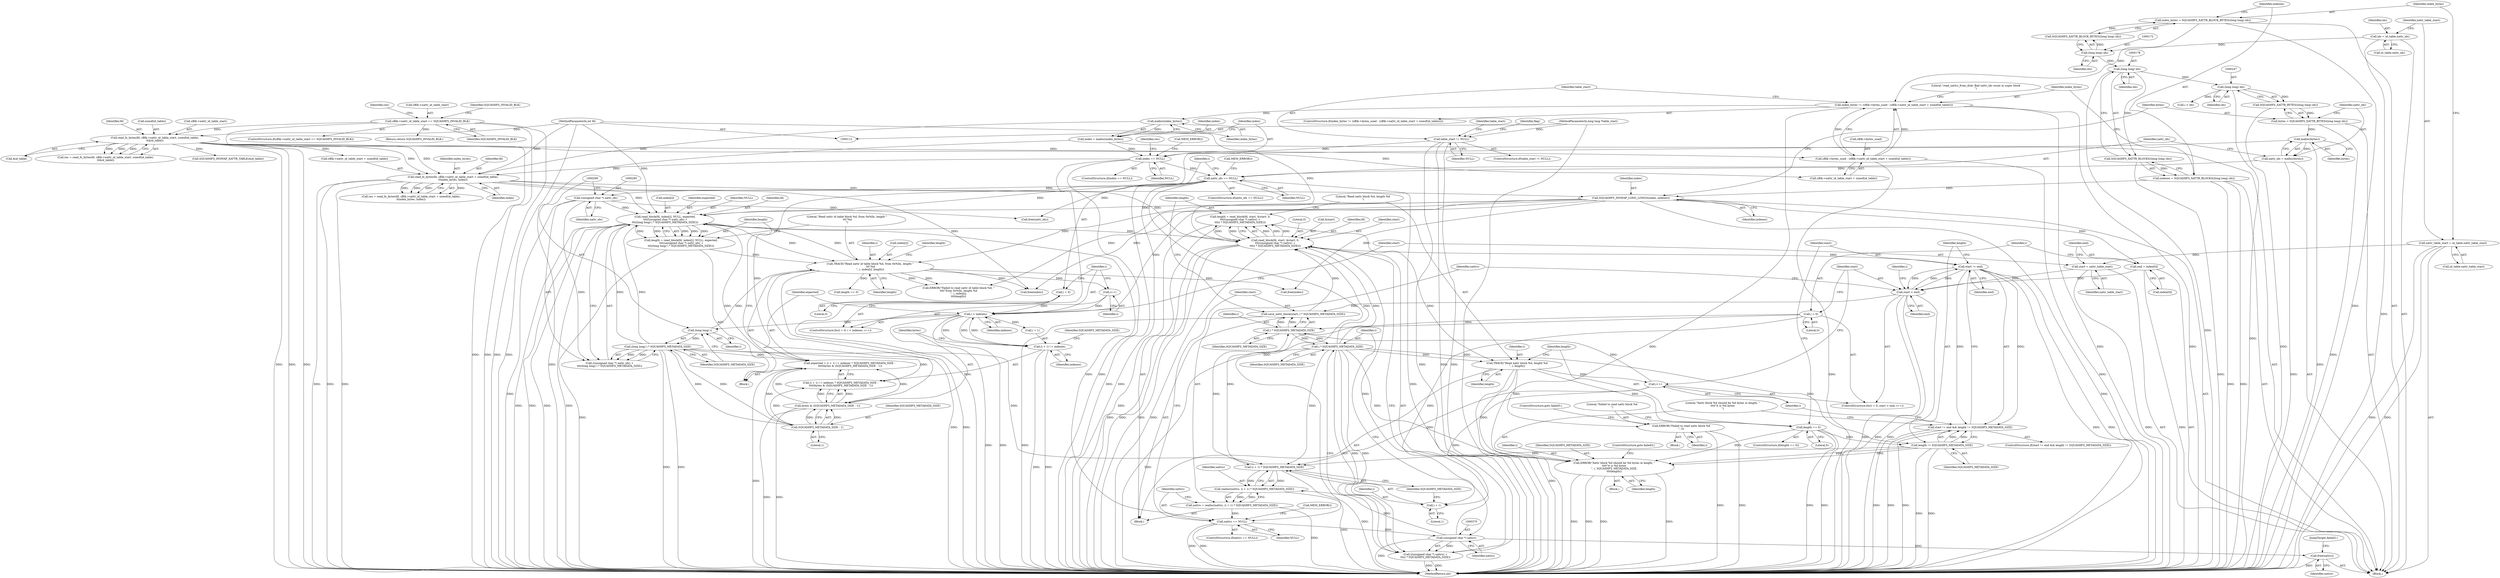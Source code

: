 digraph "0_squashfs-tools_f95864afe8833fe3ad782d714b41378e860977b1@integer" {
"1000360" [label="(Call,length = read_block(fd, start, &start, 0,\n\t\t\t((unsigned char *) xattrs) +\n\t\t\t(i * SQUASHFS_METADATA_SIZE)))"];
"1000362" [label="(Call,read_block(fd, start, &start, 0,\n\t\t\t((unsigned char *) xattrs) +\n\t\t\t(i * SQUASHFS_METADATA_SIZE)))"];
"1000286" [label="(Call,read_block(fd, index[i], NULL, expected,\n \t\t\t((unsigned char *) xattr_ids) +\n\t\t\t((long long) i * SQUASHFS_METADATA_SIZE)))"];
"1000225" [label="(Call,read_fs_bytes(fd, sBlk->xattr_id_table_start + sizeof(id_table),\n\t\tindex_bytes, index))"];
"1000140" [label="(Call,read_fs_bytes(fd, sBlk->xattr_id_table_start, sizeof(id_table),\n\t\t&id_table))"];
"1000113" [label="(MethodParameterIn,int fd)"];
"1000131" [label="(Call,sBlk->xattr_id_table_start == SQUASHFS_INVALID_BLK)"];
"1000216" [label="(Call,malloc(index_bytes))"];
"1000181" [label="(Call,index_bytes != (sBlk->bytes_used - (sBlk->xattr_id_table_start + sizeof(id_table))))"];
"1000168" [label="(Call,index_bytes = SQUASHFS_XATTR_BLOCK_BYTES((long long) ids))"];
"1000170" [label="(Call,SQUASHFS_XATTR_BLOCK_BYTES((long long) ids))"];
"1000171" [label="(Call,(long long) ids)"];
"1000158" [label="(Call,ids = id_table.xattr_ids)"];
"1000183" [label="(Call,sBlk->bytes_used - (sBlk->xattr_id_table_start + sizeof(id_table)))"];
"1000219" [label="(Call,index == NULL)"];
"1000214" [label="(Call,index = malloc(index_bytes))"];
"1000199" [label="(Call,table_start != NULL)"];
"1000116" [label="(MethodParameterIn,long long *table_start)"];
"1000302" [label="(Call,TRACE(\"Read xattr id table block %d, from 0x%llx, length \"\n \t\t\t\"%d\n\", i, index[i], length))"];
"1000298" [label="(Call,(long long) i)"];
"1000262" [label="(Call,i < indexes)"];
"1000259" [label="(Call,i = 0)"];
"1000265" [label="(Call,i++)"];
"1000272" [label="(Call,(i + 1) != indexes)"];
"1000240" [label="(Call,SQUASHFS_INSWAP_LONG_LONGS(index, indexes))"];
"1000174" [label="(Call,indexes = SQUASHFS_XATTR_BLOCKS((long long) ids))"];
"1000176" [label="(Call,SQUASHFS_XATTR_BLOCKS((long long) ids))"];
"1000177" [label="(Call,(long long) ids)"];
"1000284" [label="(Call,length = read_block(fd, index[i], NULL, expected,\n \t\t\t((unsigned char *) xattr_ids) +\n\t\t\t((long long) i * SQUASHFS_METADATA_SIZE)))"];
"1000254" [label="(Call,xattr_ids == NULL)"];
"1000249" [label="(Call,xattr_ids = malloc(bytes))"];
"1000251" [label="(Call,malloc(bytes))"];
"1000243" [label="(Call,bytes = SQUASHFS_XATTR_BYTES((long long) ids))"];
"1000245" [label="(Call,SQUASHFS_XATTR_BYTES((long long) ids))"];
"1000246" [label="(Call,(long long) ids)"];
"1000269" [label="(Call,expected = (i + 1) != indexes ? SQUASHFS_METADATA_SIZE :\n \t\t\t\t\tbytes & (SQUASHFS_METADATA_SIZE - 1))"];
"1000297" [label="(Call,(long long) i * SQUASHFS_METADATA_SIZE)"];
"1000280" [label="(Call,SQUASHFS_METADATA_SIZE - 1)"];
"1000278" [label="(Call,bytes & (SQUASHFS_METADATA_SIZE - 1))"];
"1000294" [label="(Call,(unsigned char *) xattr_ids)"];
"1000355" [label="(Call,save_xattr_block(start, i * SQUASHFS_METADATA_SIZE))"];
"1000334" [label="(Call,start < end)"];
"1000322" [label="(Call,start = xattr_table_start)"];
"1000163" [label="(Call,xattr_table_start = id_table.xattr_table_start)"];
"1000390" [label="(Call,start != end)"];
"1000325" [label="(Call,end = index[0])"];
"1000357" [label="(Call,i * SQUASHFS_METADATA_SIZE)"];
"1000331" [label="(Call,i = 0)"];
"1000337" [label="(Call,i++)"];
"1000375" [label="(Call,TRACE(\"Read xattr block %d, length %d\n\", i, length))"];
"1000372" [label="(Call,i * SQUASHFS_METADATA_SIZE)"];
"1000360" [label="(Call,length = read_block(fd, start, &start, 0,\n\t\t\t((unsigned char *) xattrs) +\n\t\t\t(i * SQUASHFS_METADATA_SIZE)))"];
"1000345" [label="(Call,(i + 1) * SQUASHFS_METADATA_SIZE)"];
"1000393" [label="(Call,length != SQUASHFS_METADATA_SIZE)"];
"1000380" [label="(Call,length == 0)"];
"1000369" [label="(Call,(unsigned char *) xattrs)"];
"1000351" [label="(Call,xattrs == NULL)"];
"1000341" [label="(Call,xattrs = realloc(xattrs, (i + 1) * SQUASHFS_METADATA_SIZE))"];
"1000343" [label="(Call,realloc(xattrs, (i + 1) * SQUASHFS_METADATA_SIZE))"];
"1000389" [label="(Call,start != end && length != SQUASHFS_METADATA_SIZE)"];
"1000368" [label="(Call,((unsigned char *) xattrs) +\n\t\t\t(i * SQUASHFS_METADATA_SIZE))"];
"1000422" [label="(Call,free(xattrs))"];
"1000397" [label="(Call,ERROR(\"Xattr block %d should be %d bytes in length, \"\n\t\t\t\t\"it is %d bytes\n\", i, SQUASHFS_METADATA_SIZE,\n\t\t\t\tlength))"];
"1000346" [label="(Call,i + 1)"];
"1000384" [label="(Call,ERROR(\"Failed to read xattr block %d\n\", i))"];
"1000183" [label="(Call,sBlk->bytes_used - (sBlk->xattr_id_table_start + sizeof(id_table)))"];
"1000173" [label="(Identifier,ids)"];
"1000179" [label="(Identifier,ids)"];
"1000168" [label="(Call,index_bytes = SQUASHFS_XATTR_BLOCK_BYTES((long long) ids))"];
"1000169" [label="(Identifier,index_bytes)"];
"1000223" [label="(Call,res = read_fs_bytes(fd, sBlk->xattr_id_table_start + sizeof(id_table),\n\t\tindex_bytes, index))"];
"1000137" [label="(Identifier,SQUASHFS_INVALID_BLK)"];
"1000159" [label="(Identifier,ids)"];
"1000141" [label="(Identifier,fd)"];
"1000432" [label="(MethodReturn,int)"];
"1000296" [label="(Identifier,xattr_ids)"];
"1000383" [label="(Block,)"];
"1000343" [label="(Call,realloc(xattrs, (i + 1) * SQUASHFS_METADATA_SIZE))"];
"1000302" [label="(Call,TRACE(\"Read xattr id table block %d, from 0x%llx, length \"\n \t\t\t\"%d\n\", i, index[i], length))"];
"1000140" [label="(Call,read_fs_bytes(fd, sBlk->xattr_id_table_start, sizeof(id_table),\n\t\t&id_table))"];
"1000130" [label="(ControlStructure,if(sBlk->xattr_id_table_start == SQUASHFS_INVALID_BLK))"];
"1000220" [label="(Identifier,index)"];
"1000311" [label="(Identifier,length)"];
"1000272" [label="(Call,(i + 1) != indexes)"];
"1000324" [label="(Identifier,xattr_table_start)"];
"1000378" [label="(Identifier,length)"];
"1000187" [label="(Call,sBlk->xattr_id_table_start + sizeof(id_table))"];
"1000244" [label="(Identifier,bytes)"];
"1000345" [label="(Call,(i + 1) * SQUASHFS_METADATA_SIZE)"];
"1000399" [label="(Identifier,i)"];
"1000417" [label="(Call,free(index))"];
"1000351" [label="(Call,xattrs == NULL)"];
"1000330" [label="(ControlStructure,for(i = 0; start < end; i++))"];
"1000400" [label="(Identifier,SQUASHFS_METADATA_SIZE)"];
"1000304" [label="(Identifier,i)"];
"1000139" [label="(Identifier,res)"];
"1000407" [label="(Call,i < ids)"];
"1000147" [label="(Call,&id_table)"];
"1000287" [label="(Identifier,fd)"];
"1000334" [label="(Call,start < end)"];
"1000371" [label="(Identifier,xattrs)"];
"1000348" [label="(Literal,1)"];
"1000373" [label="(Identifier,i)"];
"1000273" [label="(Call,i + 1)"];
"1000335" [label="(Identifier,start)"];
"1000263" [label="(Identifier,i)"];
"1000199" [label="(Call,table_start != NULL)"];
"1000281" [label="(Identifier,SQUASHFS_METADATA_SIZE)"];
"1000323" [label="(Identifier,start)"];
"1000288" [label="(Call,index[i])"];
"1000280" [label="(Call,SQUASHFS_METADATA_SIZE - 1)"];
"1000393" [label="(Call,length != SQUASHFS_METADATA_SIZE)"];
"1000395" [label="(Identifier,SQUASHFS_METADATA_SIZE)"];
"1000226" [label="(Identifier,fd)"];
"1000131" [label="(Call,sBlk->xattr_id_table_start == SQUASHFS_INVALID_BLK)"];
"1000242" [label="(Identifier,indexes)"];
"1000391" [label="(Identifier,start)"];
"1000117" [label="(Block,)"];
"1000276" [label="(Identifier,indexes)"];
"1000221" [label="(Identifier,NULL)"];
"1000298" [label="(Call,(long long) i)"];
"1000285" [label="(Identifier,length)"];
"1000175" [label="(Identifier,indexes)"];
"1000337" [label="(Call,i++)"];
"1000357" [label="(Call,i * SQUASHFS_METADATA_SIZE)"];
"1000325" [label="(Call,end = index[0])"];
"1000171" [label="(Call,(long long) ids)"];
"1000163" [label="(Call,xattr_table_start = id_table.xattr_table_start)"];
"1000181" [label="(Call,index_bytes != (sBlk->bytes_used - (sBlk->xattr_id_table_start + sizeof(id_table))))"];
"1000322" [label="(Call,start = xattr_table_start)"];
"1000425" [label="(Call,free(xattr_ids))"];
"1000217" [label="(Identifier,index_bytes)"];
"1000367" [label="(Literal,0)"];
"1000259" [label="(Call,i = 0)"];
"1000339" [label="(Block,)"];
"1000402" [label="(ControlStructure,goto failed3;)"];
"1000234" [label="(Identifier,index)"];
"1000250" [label="(Identifier,xattr_ids)"];
"1000342" [label="(Identifier,xattrs)"];
"1000354" [label="(Call,MEM_ERROR())"];
"1000271" [label="(Call,(i + 1) != indexes ? SQUASHFS_METADATA_SIZE :\n \t\t\t\t\tbytes & (SQUASHFS_METADATA_SIZE - 1))"];
"1000265" [label="(Call,i++)"];
"1000394" [label="(Identifier,length)"];
"1000305" [label="(Call,index[i])"];
"1000381" [label="(Identifier,length)"];
"1000225" [label="(Call,read_fs_bytes(fd, sBlk->xattr_id_table_start + sizeof(id_table),\n\t\tindex_bytes, index))"];
"1000382" [label="(Literal,0)"];
"1000398" [label="(Literal,\"Xattr block %d should be %d bytes in length, \"\n\t\t\t\t\"it is %d bytes\n\")"];
"1000292" [label="(Identifier,expected)"];
"1000215" [label="(Identifier,index)"];
"1000396" [label="(Block,)"];
"1000248" [label="(Identifier,ids)"];
"1000349" [label="(Identifier,SQUASHFS_METADATA_SIZE)"];
"1000314" [label="(Call,ERROR(\"Failed to read xattr id table block %d, \"\n\t\t\t\t\"from 0x%llx, length %d\n\", i, index[i],\n\t\t\t\tlength))"];
"1000241" [label="(Identifier,index)"];
"1000350" [label="(ControlStructure,if(xattrs == NULL))"];
"1000344" [label="(Identifier,xattrs)"];
"1000270" [label="(Identifier,expected)"];
"1000138" [label="(Call,res = read_fs_bytes(fd, sBlk->xattr_id_table_start, sizeof(id_table),\n\t\t&id_table))"];
"1000266" [label="(Identifier,i)"];
"1000353" [label="(Identifier,NULL)"];
"1000267" [label="(Block,)"];
"1000261" [label="(Literal,0)"];
"1000356" [label="(Identifier,start)"];
"1000346" [label="(Call,i + 1)"];
"1000352" [label="(Identifier,xattrs)"];
"1000145" [label="(Call,sizeof(id_table))"];
"1000243" [label="(Call,bytes = SQUASHFS_XATTR_BYTES((long long) ids))"];
"1000269" [label="(Call,expected = (i + 1) != indexes ? SQUASHFS_METADATA_SIZE :\n \t\t\t\t\tbytes & (SQUASHFS_METADATA_SIZE - 1))"];
"1000362" [label="(Call,read_block(fd, start, &start, 0,\n\t\t\t((unsigned char *) xattrs) +\n\t\t\t(i * SQUASHFS_METADATA_SIZE)))"];
"1000233" [label="(Identifier,index_bytes)"];
"1000423" [label="(Identifier,xattrs)"];
"1000308" [label="(Identifier,length)"];
"1000377" [label="(Identifier,i)"];
"1000374" [label="(Identifier,SQUASHFS_METADATA_SIZE)"];
"1000201" [label="(Identifier,NULL)"];
"1000262" [label="(Call,i < indexes)"];
"1000336" [label="(Identifier,end)"];
"1000136" [label="(Return,return SQUASHFS_INVALID_BLK;)"];
"1000257" [label="(Call,MEM_ERROR())"];
"1000132" [label="(Call,sBlk->xattr_id_table_start)"];
"1000376" [label="(Literal,\"Read xattr block %d, length %d\n\")"];
"1000303" [label="(Literal,\"Read xattr id table block %d, from 0x%llx, length \"\n \t\t\t\"%d\n\")"];
"1000333" [label="(Literal,0)"];
"1000135" [label="(Identifier,SQUASHFS_INVALID_BLK)"];
"1000392" [label="(Identifier,end)"];
"1000240" [label="(Call,SQUASHFS_INSWAP_LONG_LONGS(index, indexes))"];
"1000327" [label="(Call,index[0])"];
"1000209" [label="(Identifier,flag)"];
"1000359" [label="(Identifier,SQUASHFS_METADATA_SIZE)"];
"1000113" [label="(MethodParameterIn,int fd)"];
"1000177" [label="(Call,(long long) ids)"];
"1000390" [label="(Call,start != end)"];
"1000365" [label="(Call,&start)"];
"1000347" [label="(Identifier,i)"];
"1000363" [label="(Identifier,fd)"];
"1000246" [label="(Call,(long long) ids)"];
"1000379" [label="(ControlStructure,if(length == 0))"];
"1000422" [label="(Call,free(xattrs))"];
"1000372" [label="(Call,i * SQUASHFS_METADATA_SIZE)"];
"1000388" [label="(ControlStructure,if(start != end && length != SQUASHFS_METADATA_SIZE))"];
"1000253" [label="(ControlStructure,if(xattr_ids == NULL))"];
"1000170" [label="(Call,SQUASHFS_XATTR_BLOCK_BYTES((long long) ids))"];
"1000277" [label="(Identifier,SQUASHFS_METADATA_SIZE)"];
"1000164" [label="(Identifier,xattr_table_start)"];
"1000264" [label="(Identifier,indexes)"];
"1000180" [label="(ControlStructure,if(index_bytes != (sBlk->bytes_used - (sBlk->xattr_id_table_start + sizeof(id_table)))))"];
"1000297" [label="(Call,(long long) i * SQUASHFS_METADATA_SIZE)"];
"1000116" [label="(MethodParameterIn,long long *table_start)"];
"1000254" [label="(Call,xattr_ids == NULL)"];
"1000380" [label="(Call,length == 0)"];
"1000360" [label="(Call,length = read_block(fd, start, &start, 0,\n\t\t\t((unsigned char *) xattrs) +\n\t\t\t(i * SQUASHFS_METADATA_SIZE)))"];
"1000361" [label="(Identifier,length)"];
"1000204" [label="(Identifier,table_start)"];
"1000249" [label="(Call,xattr_ids = malloc(bytes))"];
"1000401" [label="(Identifier,length)"];
"1000389" [label="(Call,start != end && length != SQUASHFS_METADATA_SIZE)"];
"1000284" [label="(Call,length = read_block(fd, index[i], NULL, expected,\n \t\t\t((unsigned char *) xattr_ids) +\n\t\t\t((long long) i * SQUASHFS_METADATA_SIZE)))"];
"1000310" [label="(Call,length == 0)"];
"1000256" [label="(Identifier,NULL)"];
"1000301" [label="(Identifier,SQUASHFS_METADATA_SIZE)"];
"1000219" [label="(Call,index == NULL)"];
"1000155" [label="(Call,SQUASHFS_INSWAP_XATTR_TABLE(&id_table))"];
"1000375" [label="(Call,TRACE(\"Read xattr block %d, length %d\n\", i, length))"];
"1000332" [label="(Identifier,i)"];
"1000369" [label="(Call,(unsigned char *) xattrs)"];
"1000251" [label="(Call,malloc(bytes))"];
"1000364" [label="(Identifier,start)"];
"1000214" [label="(Call,index = malloc(index_bytes))"];
"1000198" [label="(ControlStructure,if(table_start != NULL))"];
"1000174" [label="(Call,indexes = SQUASHFS_XATTR_BLOCKS((long long) ids))"];
"1000326" [label="(Identifier,end)"];
"1000224" [label="(Identifier,res)"];
"1000368" [label="(Call,((unsigned char *) xattrs) +\n\t\t\t(i * SQUASHFS_METADATA_SIZE))"];
"1000255" [label="(Identifier,xattr_ids)"];
"1000195" [label="(Literal,\"read_xattrs_from_disk: Bad xattr_ids count in super block\n\")"];
"1000160" [label="(Call,id_table.xattr_ids)"];
"1000176" [label="(Call,SQUASHFS_XATTR_BLOCKS((long long) ids))"];
"1000386" [label="(Identifier,i)"];
"1000279" [label="(Identifier,bytes)"];
"1000165" [label="(Call,id_table.xattr_table_start)"];
"1000358" [label="(Identifier,i)"];
"1000384" [label="(Call,ERROR(\"Failed to read xattr block %d\n\", i))"];
"1000405" [label="(Identifier,i)"];
"1000397" [label="(Call,ERROR(\"Xattr block %d should be %d bytes in length, \"\n\t\t\t\t\"it is %d bytes\n\", i, SQUASHFS_METADATA_SIZE,\n\t\t\t\tlength))"];
"1000385" [label="(Literal,\"Failed to read xattr block %d\n\")"];
"1000222" [label="(Call,MEM_ERROR())"];
"1000158" [label="(Call,ids = id_table.xattr_ids)"];
"1000200" [label="(Identifier,table_start)"];
"1000278" [label="(Call,bytes & (SQUASHFS_METADATA_SIZE - 1))"];
"1000294" [label="(Call,(unsigned char *) xattr_ids)"];
"1000355" [label="(Call,save_xattr_block(start, i * SQUASHFS_METADATA_SIZE))"];
"1000218" [label="(ControlStructure,if(index == NULL))"];
"1000282" [label="(Literal,1)"];
"1000428" [label="(Call,free(index))"];
"1000341" [label="(Call,xattrs = realloc(xattrs, (i + 1) * SQUASHFS_METADATA_SIZE))"];
"1000338" [label="(Identifier,i)"];
"1000258" [label="(ControlStructure,for(i = 0; i < indexes; i++))"];
"1000286" [label="(Call,read_block(fd, index[i], NULL, expected,\n \t\t\t((unsigned char *) xattr_ids) +\n\t\t\t((long long) i * SQUASHFS_METADATA_SIZE)))"];
"1000291" [label="(Identifier,NULL)"];
"1000293" [label="(Call,((unsigned char *) xattr_ids) +\n\t\t\t((long long) i * SQUASHFS_METADATA_SIZE))"];
"1000252" [label="(Identifier,bytes)"];
"1000245" [label="(Call,SQUASHFS_XATTR_BYTES((long long) ids))"];
"1000142" [label="(Call,sBlk->xattr_id_table_start)"];
"1000331" [label="(Call,i = 0)"];
"1000387" [label="(ControlStructure,goto failed3;)"];
"1000300" [label="(Identifier,i)"];
"1000260" [label="(Identifier,i)"];
"1000424" [label="(JumpTarget,failed2:)"];
"1000182" [label="(Identifier,index_bytes)"];
"1000227" [label="(Call,sBlk->xattr_id_table_start + sizeof(id_table))"];
"1000216" [label="(Call,malloc(index_bytes))"];
"1000184" [label="(Call,sBlk->bytes_used)"];
"1000360" -> "1000339"  [label="AST: "];
"1000360" -> "1000362"  [label="CFG: "];
"1000361" -> "1000360"  [label="AST: "];
"1000362" -> "1000360"  [label="AST: "];
"1000376" -> "1000360"  [label="CFG: "];
"1000360" -> "1000432"  [label="DDG: "];
"1000362" -> "1000360"  [label="DDG: "];
"1000362" -> "1000360"  [label="DDG: "];
"1000362" -> "1000360"  [label="DDG: "];
"1000362" -> "1000360"  [label="DDG: "];
"1000362" -> "1000360"  [label="DDG: "];
"1000360" -> "1000375"  [label="DDG: "];
"1000362" -> "1000368"  [label="CFG: "];
"1000363" -> "1000362"  [label="AST: "];
"1000364" -> "1000362"  [label="AST: "];
"1000365" -> "1000362"  [label="AST: "];
"1000367" -> "1000362"  [label="AST: "];
"1000368" -> "1000362"  [label="AST: "];
"1000362" -> "1000432"  [label="DDG: "];
"1000362" -> "1000432"  [label="DDG: "];
"1000362" -> "1000432"  [label="DDG: "];
"1000362" -> "1000432"  [label="DDG: "];
"1000286" -> "1000362"  [label="DDG: "];
"1000225" -> "1000362"  [label="DDG: "];
"1000113" -> "1000362"  [label="DDG: "];
"1000355" -> "1000362"  [label="DDG: "];
"1000369" -> "1000362"  [label="DDG: "];
"1000372" -> "1000362"  [label="DDG: "];
"1000372" -> "1000362"  [label="DDG: "];
"1000362" -> "1000390"  [label="DDG: "];
"1000286" -> "1000284"  [label="AST: "];
"1000286" -> "1000293"  [label="CFG: "];
"1000287" -> "1000286"  [label="AST: "];
"1000288" -> "1000286"  [label="AST: "];
"1000291" -> "1000286"  [label="AST: "];
"1000292" -> "1000286"  [label="AST: "];
"1000293" -> "1000286"  [label="AST: "];
"1000284" -> "1000286"  [label="CFG: "];
"1000286" -> "1000432"  [label="DDG: "];
"1000286" -> "1000432"  [label="DDG: "];
"1000286" -> "1000432"  [label="DDG: "];
"1000286" -> "1000432"  [label="DDG: "];
"1000286" -> "1000284"  [label="DDG: "];
"1000286" -> "1000284"  [label="DDG: "];
"1000286" -> "1000284"  [label="DDG: "];
"1000286" -> "1000284"  [label="DDG: "];
"1000286" -> "1000284"  [label="DDG: "];
"1000225" -> "1000286"  [label="DDG: "];
"1000113" -> "1000286"  [label="DDG: "];
"1000302" -> "1000286"  [label="DDG: "];
"1000240" -> "1000286"  [label="DDG: "];
"1000254" -> "1000286"  [label="DDG: "];
"1000269" -> "1000286"  [label="DDG: "];
"1000294" -> "1000286"  [label="DDG: "];
"1000297" -> "1000286"  [label="DDG: "];
"1000297" -> "1000286"  [label="DDG: "];
"1000286" -> "1000302"  [label="DDG: "];
"1000286" -> "1000351"  [label="DDG: "];
"1000225" -> "1000223"  [label="AST: "];
"1000225" -> "1000234"  [label="CFG: "];
"1000226" -> "1000225"  [label="AST: "];
"1000227" -> "1000225"  [label="AST: "];
"1000233" -> "1000225"  [label="AST: "];
"1000234" -> "1000225"  [label="AST: "];
"1000223" -> "1000225"  [label="CFG: "];
"1000225" -> "1000432"  [label="DDG: "];
"1000225" -> "1000432"  [label="DDG: "];
"1000225" -> "1000432"  [label="DDG: "];
"1000225" -> "1000223"  [label="DDG: "];
"1000225" -> "1000223"  [label="DDG: "];
"1000225" -> "1000223"  [label="DDG: "];
"1000225" -> "1000223"  [label="DDG: "];
"1000140" -> "1000225"  [label="DDG: "];
"1000140" -> "1000225"  [label="DDG: "];
"1000113" -> "1000225"  [label="DDG: "];
"1000216" -> "1000225"  [label="DDG: "];
"1000219" -> "1000225"  [label="DDG: "];
"1000225" -> "1000240"  [label="DDG: "];
"1000225" -> "1000428"  [label="DDG: "];
"1000140" -> "1000138"  [label="AST: "];
"1000140" -> "1000147"  [label="CFG: "];
"1000141" -> "1000140"  [label="AST: "];
"1000142" -> "1000140"  [label="AST: "];
"1000145" -> "1000140"  [label="AST: "];
"1000147" -> "1000140"  [label="AST: "];
"1000138" -> "1000140"  [label="CFG: "];
"1000140" -> "1000432"  [label="DDG: "];
"1000140" -> "1000432"  [label="DDG: "];
"1000140" -> "1000432"  [label="DDG: "];
"1000140" -> "1000138"  [label="DDG: "];
"1000140" -> "1000138"  [label="DDG: "];
"1000140" -> "1000138"  [label="DDG: "];
"1000113" -> "1000140"  [label="DDG: "];
"1000131" -> "1000140"  [label="DDG: "];
"1000140" -> "1000155"  [label="DDG: "];
"1000140" -> "1000183"  [label="DDG: "];
"1000140" -> "1000187"  [label="DDG: "];
"1000140" -> "1000227"  [label="DDG: "];
"1000113" -> "1000112"  [label="AST: "];
"1000113" -> "1000432"  [label="DDG: "];
"1000131" -> "1000130"  [label="AST: "];
"1000131" -> "1000135"  [label="CFG: "];
"1000132" -> "1000131"  [label="AST: "];
"1000135" -> "1000131"  [label="AST: "];
"1000137" -> "1000131"  [label="CFG: "];
"1000139" -> "1000131"  [label="CFG: "];
"1000131" -> "1000432"  [label="DDG: "];
"1000131" -> "1000432"  [label="DDG: "];
"1000131" -> "1000432"  [label="DDG: "];
"1000131" -> "1000136"  [label="DDG: "];
"1000216" -> "1000214"  [label="AST: "];
"1000216" -> "1000217"  [label="CFG: "];
"1000217" -> "1000216"  [label="AST: "];
"1000214" -> "1000216"  [label="CFG: "];
"1000216" -> "1000214"  [label="DDG: "];
"1000181" -> "1000216"  [label="DDG: "];
"1000181" -> "1000180"  [label="AST: "];
"1000181" -> "1000183"  [label="CFG: "];
"1000182" -> "1000181"  [label="AST: "];
"1000183" -> "1000181"  [label="AST: "];
"1000195" -> "1000181"  [label="CFG: "];
"1000200" -> "1000181"  [label="CFG: "];
"1000181" -> "1000432"  [label="DDG: "];
"1000181" -> "1000432"  [label="DDG: "];
"1000181" -> "1000432"  [label="DDG: "];
"1000168" -> "1000181"  [label="DDG: "];
"1000183" -> "1000181"  [label="DDG: "];
"1000183" -> "1000181"  [label="DDG: "];
"1000168" -> "1000117"  [label="AST: "];
"1000168" -> "1000170"  [label="CFG: "];
"1000169" -> "1000168"  [label="AST: "];
"1000170" -> "1000168"  [label="AST: "];
"1000175" -> "1000168"  [label="CFG: "];
"1000168" -> "1000432"  [label="DDG: "];
"1000170" -> "1000168"  [label="DDG: "];
"1000170" -> "1000171"  [label="CFG: "];
"1000171" -> "1000170"  [label="AST: "];
"1000171" -> "1000170"  [label="DDG: "];
"1000171" -> "1000173"  [label="CFG: "];
"1000172" -> "1000171"  [label="AST: "];
"1000173" -> "1000171"  [label="AST: "];
"1000158" -> "1000171"  [label="DDG: "];
"1000171" -> "1000177"  [label="DDG: "];
"1000158" -> "1000117"  [label="AST: "];
"1000158" -> "1000160"  [label="CFG: "];
"1000159" -> "1000158"  [label="AST: "];
"1000160" -> "1000158"  [label="AST: "];
"1000164" -> "1000158"  [label="CFG: "];
"1000158" -> "1000432"  [label="DDG: "];
"1000183" -> "1000187"  [label="CFG: "];
"1000184" -> "1000183"  [label="AST: "];
"1000187" -> "1000183"  [label="AST: "];
"1000183" -> "1000432"  [label="DDG: "];
"1000183" -> "1000432"  [label="DDG: "];
"1000219" -> "1000218"  [label="AST: "];
"1000219" -> "1000221"  [label="CFG: "];
"1000220" -> "1000219"  [label="AST: "];
"1000221" -> "1000219"  [label="AST: "];
"1000222" -> "1000219"  [label="CFG: "];
"1000224" -> "1000219"  [label="CFG: "];
"1000219" -> "1000432"  [label="DDG: "];
"1000219" -> "1000432"  [label="DDG: "];
"1000214" -> "1000219"  [label="DDG: "];
"1000199" -> "1000219"  [label="DDG: "];
"1000219" -> "1000254"  [label="DDG: "];
"1000214" -> "1000117"  [label="AST: "];
"1000215" -> "1000214"  [label="AST: "];
"1000220" -> "1000214"  [label="CFG: "];
"1000214" -> "1000432"  [label="DDG: "];
"1000199" -> "1000198"  [label="AST: "];
"1000199" -> "1000201"  [label="CFG: "];
"1000200" -> "1000199"  [label="AST: "];
"1000201" -> "1000199"  [label="AST: "];
"1000204" -> "1000199"  [label="CFG: "];
"1000209" -> "1000199"  [label="CFG: "];
"1000199" -> "1000432"  [label="DDG: "];
"1000199" -> "1000432"  [label="DDG: "];
"1000199" -> "1000432"  [label="DDG: "];
"1000116" -> "1000199"  [label="DDG: "];
"1000116" -> "1000112"  [label="AST: "];
"1000116" -> "1000432"  [label="DDG: "];
"1000302" -> "1000267"  [label="AST: "];
"1000302" -> "1000308"  [label="CFG: "];
"1000303" -> "1000302"  [label="AST: "];
"1000304" -> "1000302"  [label="AST: "];
"1000305" -> "1000302"  [label="AST: "];
"1000308" -> "1000302"  [label="AST: "];
"1000311" -> "1000302"  [label="CFG: "];
"1000302" -> "1000432"  [label="DDG: "];
"1000302" -> "1000432"  [label="DDG: "];
"1000302" -> "1000265"  [label="DDG: "];
"1000298" -> "1000302"  [label="DDG: "];
"1000240" -> "1000302"  [label="DDG: "];
"1000284" -> "1000302"  [label="DDG: "];
"1000302" -> "1000310"  [label="DDG: "];
"1000302" -> "1000314"  [label="DDG: "];
"1000302" -> "1000314"  [label="DDG: "];
"1000302" -> "1000417"  [label="DDG: "];
"1000302" -> "1000428"  [label="DDG: "];
"1000298" -> "1000297"  [label="AST: "];
"1000298" -> "1000300"  [label="CFG: "];
"1000299" -> "1000298"  [label="AST: "];
"1000300" -> "1000298"  [label="AST: "];
"1000301" -> "1000298"  [label="CFG: "];
"1000298" -> "1000297"  [label="DDG: "];
"1000262" -> "1000298"  [label="DDG: "];
"1000262" -> "1000258"  [label="AST: "];
"1000262" -> "1000264"  [label="CFG: "];
"1000263" -> "1000262"  [label="AST: "];
"1000264" -> "1000262"  [label="AST: "];
"1000270" -> "1000262"  [label="CFG: "];
"1000323" -> "1000262"  [label="CFG: "];
"1000262" -> "1000432"  [label="DDG: "];
"1000262" -> "1000432"  [label="DDG: "];
"1000259" -> "1000262"  [label="DDG: "];
"1000265" -> "1000262"  [label="DDG: "];
"1000272" -> "1000262"  [label="DDG: "];
"1000240" -> "1000262"  [label="DDG: "];
"1000262" -> "1000272"  [label="DDG: "];
"1000262" -> "1000272"  [label="DDG: "];
"1000262" -> "1000273"  [label="DDG: "];
"1000259" -> "1000258"  [label="AST: "];
"1000259" -> "1000261"  [label="CFG: "];
"1000260" -> "1000259"  [label="AST: "];
"1000261" -> "1000259"  [label="AST: "];
"1000263" -> "1000259"  [label="CFG: "];
"1000265" -> "1000258"  [label="AST: "];
"1000265" -> "1000266"  [label="CFG: "];
"1000266" -> "1000265"  [label="AST: "];
"1000263" -> "1000265"  [label="CFG: "];
"1000272" -> "1000271"  [label="AST: "];
"1000272" -> "1000276"  [label="CFG: "];
"1000273" -> "1000272"  [label="AST: "];
"1000276" -> "1000272"  [label="AST: "];
"1000277" -> "1000272"  [label="CFG: "];
"1000279" -> "1000272"  [label="CFG: "];
"1000272" -> "1000432"  [label="DDG: "];
"1000272" -> "1000432"  [label="DDG: "];
"1000240" -> "1000117"  [label="AST: "];
"1000240" -> "1000242"  [label="CFG: "];
"1000241" -> "1000240"  [label="AST: "];
"1000242" -> "1000240"  [label="AST: "];
"1000244" -> "1000240"  [label="CFG: "];
"1000240" -> "1000432"  [label="DDG: "];
"1000174" -> "1000240"  [label="DDG: "];
"1000240" -> "1000314"  [label="DDG: "];
"1000240" -> "1000325"  [label="DDG: "];
"1000240" -> "1000417"  [label="DDG: "];
"1000240" -> "1000428"  [label="DDG: "];
"1000174" -> "1000117"  [label="AST: "];
"1000174" -> "1000176"  [label="CFG: "];
"1000175" -> "1000174"  [label="AST: "];
"1000176" -> "1000174"  [label="AST: "];
"1000182" -> "1000174"  [label="CFG: "];
"1000174" -> "1000432"  [label="DDG: "];
"1000174" -> "1000432"  [label="DDG: "];
"1000176" -> "1000174"  [label="DDG: "];
"1000176" -> "1000177"  [label="CFG: "];
"1000177" -> "1000176"  [label="AST: "];
"1000176" -> "1000432"  [label="DDG: "];
"1000177" -> "1000176"  [label="DDG: "];
"1000177" -> "1000179"  [label="CFG: "];
"1000178" -> "1000177"  [label="AST: "];
"1000179" -> "1000177"  [label="AST: "];
"1000177" -> "1000432"  [label="DDG: "];
"1000177" -> "1000246"  [label="DDG: "];
"1000284" -> "1000267"  [label="AST: "];
"1000285" -> "1000284"  [label="AST: "];
"1000303" -> "1000284"  [label="CFG: "];
"1000284" -> "1000432"  [label="DDG: "];
"1000254" -> "1000253"  [label="AST: "];
"1000254" -> "1000256"  [label="CFG: "];
"1000255" -> "1000254"  [label="AST: "];
"1000256" -> "1000254"  [label="AST: "];
"1000257" -> "1000254"  [label="CFG: "];
"1000260" -> "1000254"  [label="CFG: "];
"1000254" -> "1000432"  [label="DDG: "];
"1000254" -> "1000432"  [label="DDG: "];
"1000254" -> "1000432"  [label="DDG: "];
"1000249" -> "1000254"  [label="DDG: "];
"1000254" -> "1000294"  [label="DDG: "];
"1000254" -> "1000351"  [label="DDG: "];
"1000254" -> "1000425"  [label="DDG: "];
"1000249" -> "1000117"  [label="AST: "];
"1000249" -> "1000251"  [label="CFG: "];
"1000250" -> "1000249"  [label="AST: "];
"1000251" -> "1000249"  [label="AST: "];
"1000255" -> "1000249"  [label="CFG: "];
"1000249" -> "1000432"  [label="DDG: "];
"1000251" -> "1000249"  [label="DDG: "];
"1000251" -> "1000252"  [label="CFG: "];
"1000252" -> "1000251"  [label="AST: "];
"1000251" -> "1000432"  [label="DDG: "];
"1000243" -> "1000251"  [label="DDG: "];
"1000251" -> "1000278"  [label="DDG: "];
"1000243" -> "1000117"  [label="AST: "];
"1000243" -> "1000245"  [label="CFG: "];
"1000244" -> "1000243"  [label="AST: "];
"1000245" -> "1000243"  [label="AST: "];
"1000250" -> "1000243"  [label="CFG: "];
"1000243" -> "1000432"  [label="DDG: "];
"1000245" -> "1000243"  [label="DDG: "];
"1000245" -> "1000246"  [label="CFG: "];
"1000246" -> "1000245"  [label="AST: "];
"1000245" -> "1000432"  [label="DDG: "];
"1000246" -> "1000245"  [label="DDG: "];
"1000246" -> "1000248"  [label="CFG: "];
"1000247" -> "1000246"  [label="AST: "];
"1000248" -> "1000246"  [label="AST: "];
"1000246" -> "1000432"  [label="DDG: "];
"1000246" -> "1000407"  [label="DDG: "];
"1000269" -> "1000267"  [label="AST: "];
"1000269" -> "1000271"  [label="CFG: "];
"1000270" -> "1000269"  [label="AST: "];
"1000271" -> "1000269"  [label="AST: "];
"1000285" -> "1000269"  [label="CFG: "];
"1000269" -> "1000432"  [label="DDG: "];
"1000297" -> "1000269"  [label="DDG: "];
"1000280" -> "1000269"  [label="DDG: "];
"1000278" -> "1000269"  [label="DDG: "];
"1000278" -> "1000269"  [label="DDG: "];
"1000297" -> "1000293"  [label="AST: "];
"1000297" -> "1000301"  [label="CFG: "];
"1000301" -> "1000297"  [label="AST: "];
"1000293" -> "1000297"  [label="CFG: "];
"1000297" -> "1000432"  [label="DDG: "];
"1000297" -> "1000432"  [label="DDG: "];
"1000297" -> "1000271"  [label="DDG: "];
"1000297" -> "1000280"  [label="DDG: "];
"1000297" -> "1000293"  [label="DDG: "];
"1000297" -> "1000293"  [label="DDG: "];
"1000280" -> "1000297"  [label="DDG: "];
"1000297" -> "1000345"  [label="DDG: "];
"1000280" -> "1000278"  [label="AST: "];
"1000280" -> "1000282"  [label="CFG: "];
"1000281" -> "1000280"  [label="AST: "];
"1000282" -> "1000280"  [label="AST: "];
"1000278" -> "1000280"  [label="CFG: "];
"1000280" -> "1000271"  [label="DDG: "];
"1000280" -> "1000278"  [label="DDG: "];
"1000280" -> "1000278"  [label="DDG: "];
"1000278" -> "1000271"  [label="AST: "];
"1000279" -> "1000278"  [label="AST: "];
"1000271" -> "1000278"  [label="CFG: "];
"1000278" -> "1000432"  [label="DDG: "];
"1000278" -> "1000432"  [label="DDG: "];
"1000278" -> "1000271"  [label="DDG: "];
"1000278" -> "1000271"  [label="DDG: "];
"1000294" -> "1000293"  [label="AST: "];
"1000294" -> "1000296"  [label="CFG: "];
"1000295" -> "1000294"  [label="AST: "];
"1000296" -> "1000294"  [label="AST: "];
"1000299" -> "1000294"  [label="CFG: "];
"1000294" -> "1000432"  [label="DDG: "];
"1000294" -> "1000293"  [label="DDG: "];
"1000294" -> "1000425"  [label="DDG: "];
"1000355" -> "1000339"  [label="AST: "];
"1000355" -> "1000357"  [label="CFG: "];
"1000356" -> "1000355"  [label="AST: "];
"1000357" -> "1000355"  [label="AST: "];
"1000361" -> "1000355"  [label="CFG: "];
"1000355" -> "1000432"  [label="DDG: "];
"1000334" -> "1000355"  [label="DDG: "];
"1000357" -> "1000355"  [label="DDG: "];
"1000357" -> "1000355"  [label="DDG: "];
"1000334" -> "1000330"  [label="AST: "];
"1000334" -> "1000336"  [label="CFG: "];
"1000335" -> "1000334"  [label="AST: "];
"1000336" -> "1000334"  [label="AST: "];
"1000342" -> "1000334"  [label="CFG: "];
"1000405" -> "1000334"  [label="CFG: "];
"1000334" -> "1000432"  [label="DDG: "];
"1000334" -> "1000432"  [label="DDG: "];
"1000334" -> "1000432"  [label="DDG: "];
"1000322" -> "1000334"  [label="DDG: "];
"1000390" -> "1000334"  [label="DDG: "];
"1000390" -> "1000334"  [label="DDG: "];
"1000325" -> "1000334"  [label="DDG: "];
"1000334" -> "1000390"  [label="DDG: "];
"1000322" -> "1000117"  [label="AST: "];
"1000322" -> "1000324"  [label="CFG: "];
"1000323" -> "1000322"  [label="AST: "];
"1000324" -> "1000322"  [label="AST: "];
"1000326" -> "1000322"  [label="CFG: "];
"1000322" -> "1000432"  [label="DDG: "];
"1000163" -> "1000322"  [label="DDG: "];
"1000163" -> "1000117"  [label="AST: "];
"1000163" -> "1000165"  [label="CFG: "];
"1000164" -> "1000163"  [label="AST: "];
"1000165" -> "1000163"  [label="AST: "];
"1000169" -> "1000163"  [label="CFG: "];
"1000163" -> "1000432"  [label="DDG: "];
"1000163" -> "1000432"  [label="DDG: "];
"1000390" -> "1000389"  [label="AST: "];
"1000390" -> "1000392"  [label="CFG: "];
"1000391" -> "1000390"  [label="AST: "];
"1000392" -> "1000390"  [label="AST: "];
"1000394" -> "1000390"  [label="CFG: "];
"1000389" -> "1000390"  [label="CFG: "];
"1000390" -> "1000432"  [label="DDG: "];
"1000390" -> "1000432"  [label="DDG: "];
"1000390" -> "1000389"  [label="DDG: "];
"1000390" -> "1000389"  [label="DDG: "];
"1000325" -> "1000117"  [label="AST: "];
"1000325" -> "1000327"  [label="CFG: "];
"1000326" -> "1000325"  [label="AST: "];
"1000327" -> "1000325"  [label="AST: "];
"1000332" -> "1000325"  [label="CFG: "];
"1000325" -> "1000432"  [label="DDG: "];
"1000357" -> "1000359"  [label="CFG: "];
"1000358" -> "1000357"  [label="AST: "];
"1000359" -> "1000357"  [label="AST: "];
"1000331" -> "1000357"  [label="DDG: "];
"1000337" -> "1000357"  [label="DDG: "];
"1000345" -> "1000357"  [label="DDG: "];
"1000357" -> "1000372"  [label="DDG: "];
"1000357" -> "1000372"  [label="DDG: "];
"1000331" -> "1000330"  [label="AST: "];
"1000331" -> "1000333"  [label="CFG: "];
"1000332" -> "1000331"  [label="AST: "];
"1000333" -> "1000331"  [label="AST: "];
"1000335" -> "1000331"  [label="CFG: "];
"1000331" -> "1000345"  [label="DDG: "];
"1000331" -> "1000346"  [label="DDG: "];
"1000337" -> "1000330"  [label="AST: "];
"1000337" -> "1000338"  [label="CFG: "];
"1000338" -> "1000337"  [label="AST: "];
"1000335" -> "1000337"  [label="CFG: "];
"1000375" -> "1000337"  [label="DDG: "];
"1000337" -> "1000345"  [label="DDG: "];
"1000337" -> "1000346"  [label="DDG: "];
"1000375" -> "1000339"  [label="AST: "];
"1000375" -> "1000378"  [label="CFG: "];
"1000376" -> "1000375"  [label="AST: "];
"1000377" -> "1000375"  [label="AST: "];
"1000378" -> "1000375"  [label="AST: "];
"1000381" -> "1000375"  [label="CFG: "];
"1000375" -> "1000432"  [label="DDG: "];
"1000372" -> "1000375"  [label="DDG: "];
"1000375" -> "1000380"  [label="DDG: "];
"1000375" -> "1000384"  [label="DDG: "];
"1000375" -> "1000397"  [label="DDG: "];
"1000372" -> "1000368"  [label="AST: "];
"1000372" -> "1000374"  [label="CFG: "];
"1000373" -> "1000372"  [label="AST: "];
"1000374" -> "1000372"  [label="AST: "];
"1000368" -> "1000372"  [label="CFG: "];
"1000372" -> "1000432"  [label="DDG: "];
"1000372" -> "1000345"  [label="DDG: "];
"1000372" -> "1000368"  [label="DDG: "];
"1000372" -> "1000368"  [label="DDG: "];
"1000372" -> "1000393"  [label="DDG: "];
"1000372" -> "1000397"  [label="DDG: "];
"1000345" -> "1000343"  [label="AST: "];
"1000345" -> "1000349"  [label="CFG: "];
"1000346" -> "1000345"  [label="AST: "];
"1000349" -> "1000345"  [label="AST: "];
"1000343" -> "1000345"  [label="CFG: "];
"1000345" -> "1000432"  [label="DDG: "];
"1000345" -> "1000343"  [label="DDG: "];
"1000345" -> "1000343"  [label="DDG: "];
"1000393" -> "1000345"  [label="DDG: "];
"1000393" -> "1000389"  [label="AST: "];
"1000393" -> "1000395"  [label="CFG: "];
"1000394" -> "1000393"  [label="AST: "];
"1000395" -> "1000393"  [label="AST: "];
"1000389" -> "1000393"  [label="CFG: "];
"1000393" -> "1000432"  [label="DDG: "];
"1000393" -> "1000432"  [label="DDG: "];
"1000393" -> "1000389"  [label="DDG: "];
"1000393" -> "1000389"  [label="DDG: "];
"1000380" -> "1000393"  [label="DDG: "];
"1000393" -> "1000397"  [label="DDG: "];
"1000393" -> "1000397"  [label="DDG: "];
"1000380" -> "1000379"  [label="AST: "];
"1000380" -> "1000382"  [label="CFG: "];
"1000381" -> "1000380"  [label="AST: "];
"1000382" -> "1000380"  [label="AST: "];
"1000385" -> "1000380"  [label="CFG: "];
"1000391" -> "1000380"  [label="CFG: "];
"1000380" -> "1000432"  [label="DDG: "];
"1000380" -> "1000432"  [label="DDG: "];
"1000380" -> "1000397"  [label="DDG: "];
"1000369" -> "1000368"  [label="AST: "];
"1000369" -> "1000371"  [label="CFG: "];
"1000370" -> "1000369"  [label="AST: "];
"1000371" -> "1000369"  [label="AST: "];
"1000373" -> "1000369"  [label="CFG: "];
"1000369" -> "1000432"  [label="DDG: "];
"1000369" -> "1000343"  [label="DDG: "];
"1000369" -> "1000368"  [label="DDG: "];
"1000351" -> "1000369"  [label="DDG: "];
"1000369" -> "1000422"  [label="DDG: "];
"1000351" -> "1000350"  [label="AST: "];
"1000351" -> "1000353"  [label="CFG: "];
"1000352" -> "1000351"  [label="AST: "];
"1000353" -> "1000351"  [label="AST: "];
"1000354" -> "1000351"  [label="CFG: "];
"1000356" -> "1000351"  [label="CFG: "];
"1000351" -> "1000432"  [label="DDG: "];
"1000351" -> "1000432"  [label="DDG: "];
"1000341" -> "1000351"  [label="DDG: "];
"1000341" -> "1000339"  [label="AST: "];
"1000341" -> "1000343"  [label="CFG: "];
"1000342" -> "1000341"  [label="AST: "];
"1000343" -> "1000341"  [label="AST: "];
"1000352" -> "1000341"  [label="CFG: "];
"1000341" -> "1000432"  [label="DDG: "];
"1000343" -> "1000341"  [label="DDG: "];
"1000343" -> "1000341"  [label="DDG: "];
"1000344" -> "1000343"  [label="AST: "];
"1000343" -> "1000432"  [label="DDG: "];
"1000389" -> "1000388"  [label="AST: "];
"1000398" -> "1000389"  [label="CFG: "];
"1000338" -> "1000389"  [label="CFG: "];
"1000389" -> "1000432"  [label="DDG: "];
"1000389" -> "1000432"  [label="DDG: "];
"1000389" -> "1000432"  [label="DDG: "];
"1000368" -> "1000432"  [label="DDG: "];
"1000368" -> "1000432"  [label="DDG: "];
"1000422" -> "1000117"  [label="AST: "];
"1000422" -> "1000423"  [label="CFG: "];
"1000423" -> "1000422"  [label="AST: "];
"1000424" -> "1000422"  [label="CFG: "];
"1000422" -> "1000432"  [label="DDG: "];
"1000397" -> "1000396"  [label="AST: "];
"1000397" -> "1000401"  [label="CFG: "];
"1000398" -> "1000397"  [label="AST: "];
"1000399" -> "1000397"  [label="AST: "];
"1000400" -> "1000397"  [label="AST: "];
"1000401" -> "1000397"  [label="AST: "];
"1000402" -> "1000397"  [label="CFG: "];
"1000397" -> "1000432"  [label="DDG: "];
"1000397" -> "1000432"  [label="DDG: "];
"1000397" -> "1000432"  [label="DDG: "];
"1000397" -> "1000432"  [label="DDG: "];
"1000346" -> "1000348"  [label="CFG: "];
"1000347" -> "1000346"  [label="AST: "];
"1000348" -> "1000346"  [label="AST: "];
"1000349" -> "1000346"  [label="CFG: "];
"1000384" -> "1000383"  [label="AST: "];
"1000384" -> "1000386"  [label="CFG: "];
"1000385" -> "1000384"  [label="AST: "];
"1000386" -> "1000384"  [label="AST: "];
"1000387" -> "1000384"  [label="CFG: "];
"1000384" -> "1000432"  [label="DDG: "];
"1000384" -> "1000432"  [label="DDG: "];
}
